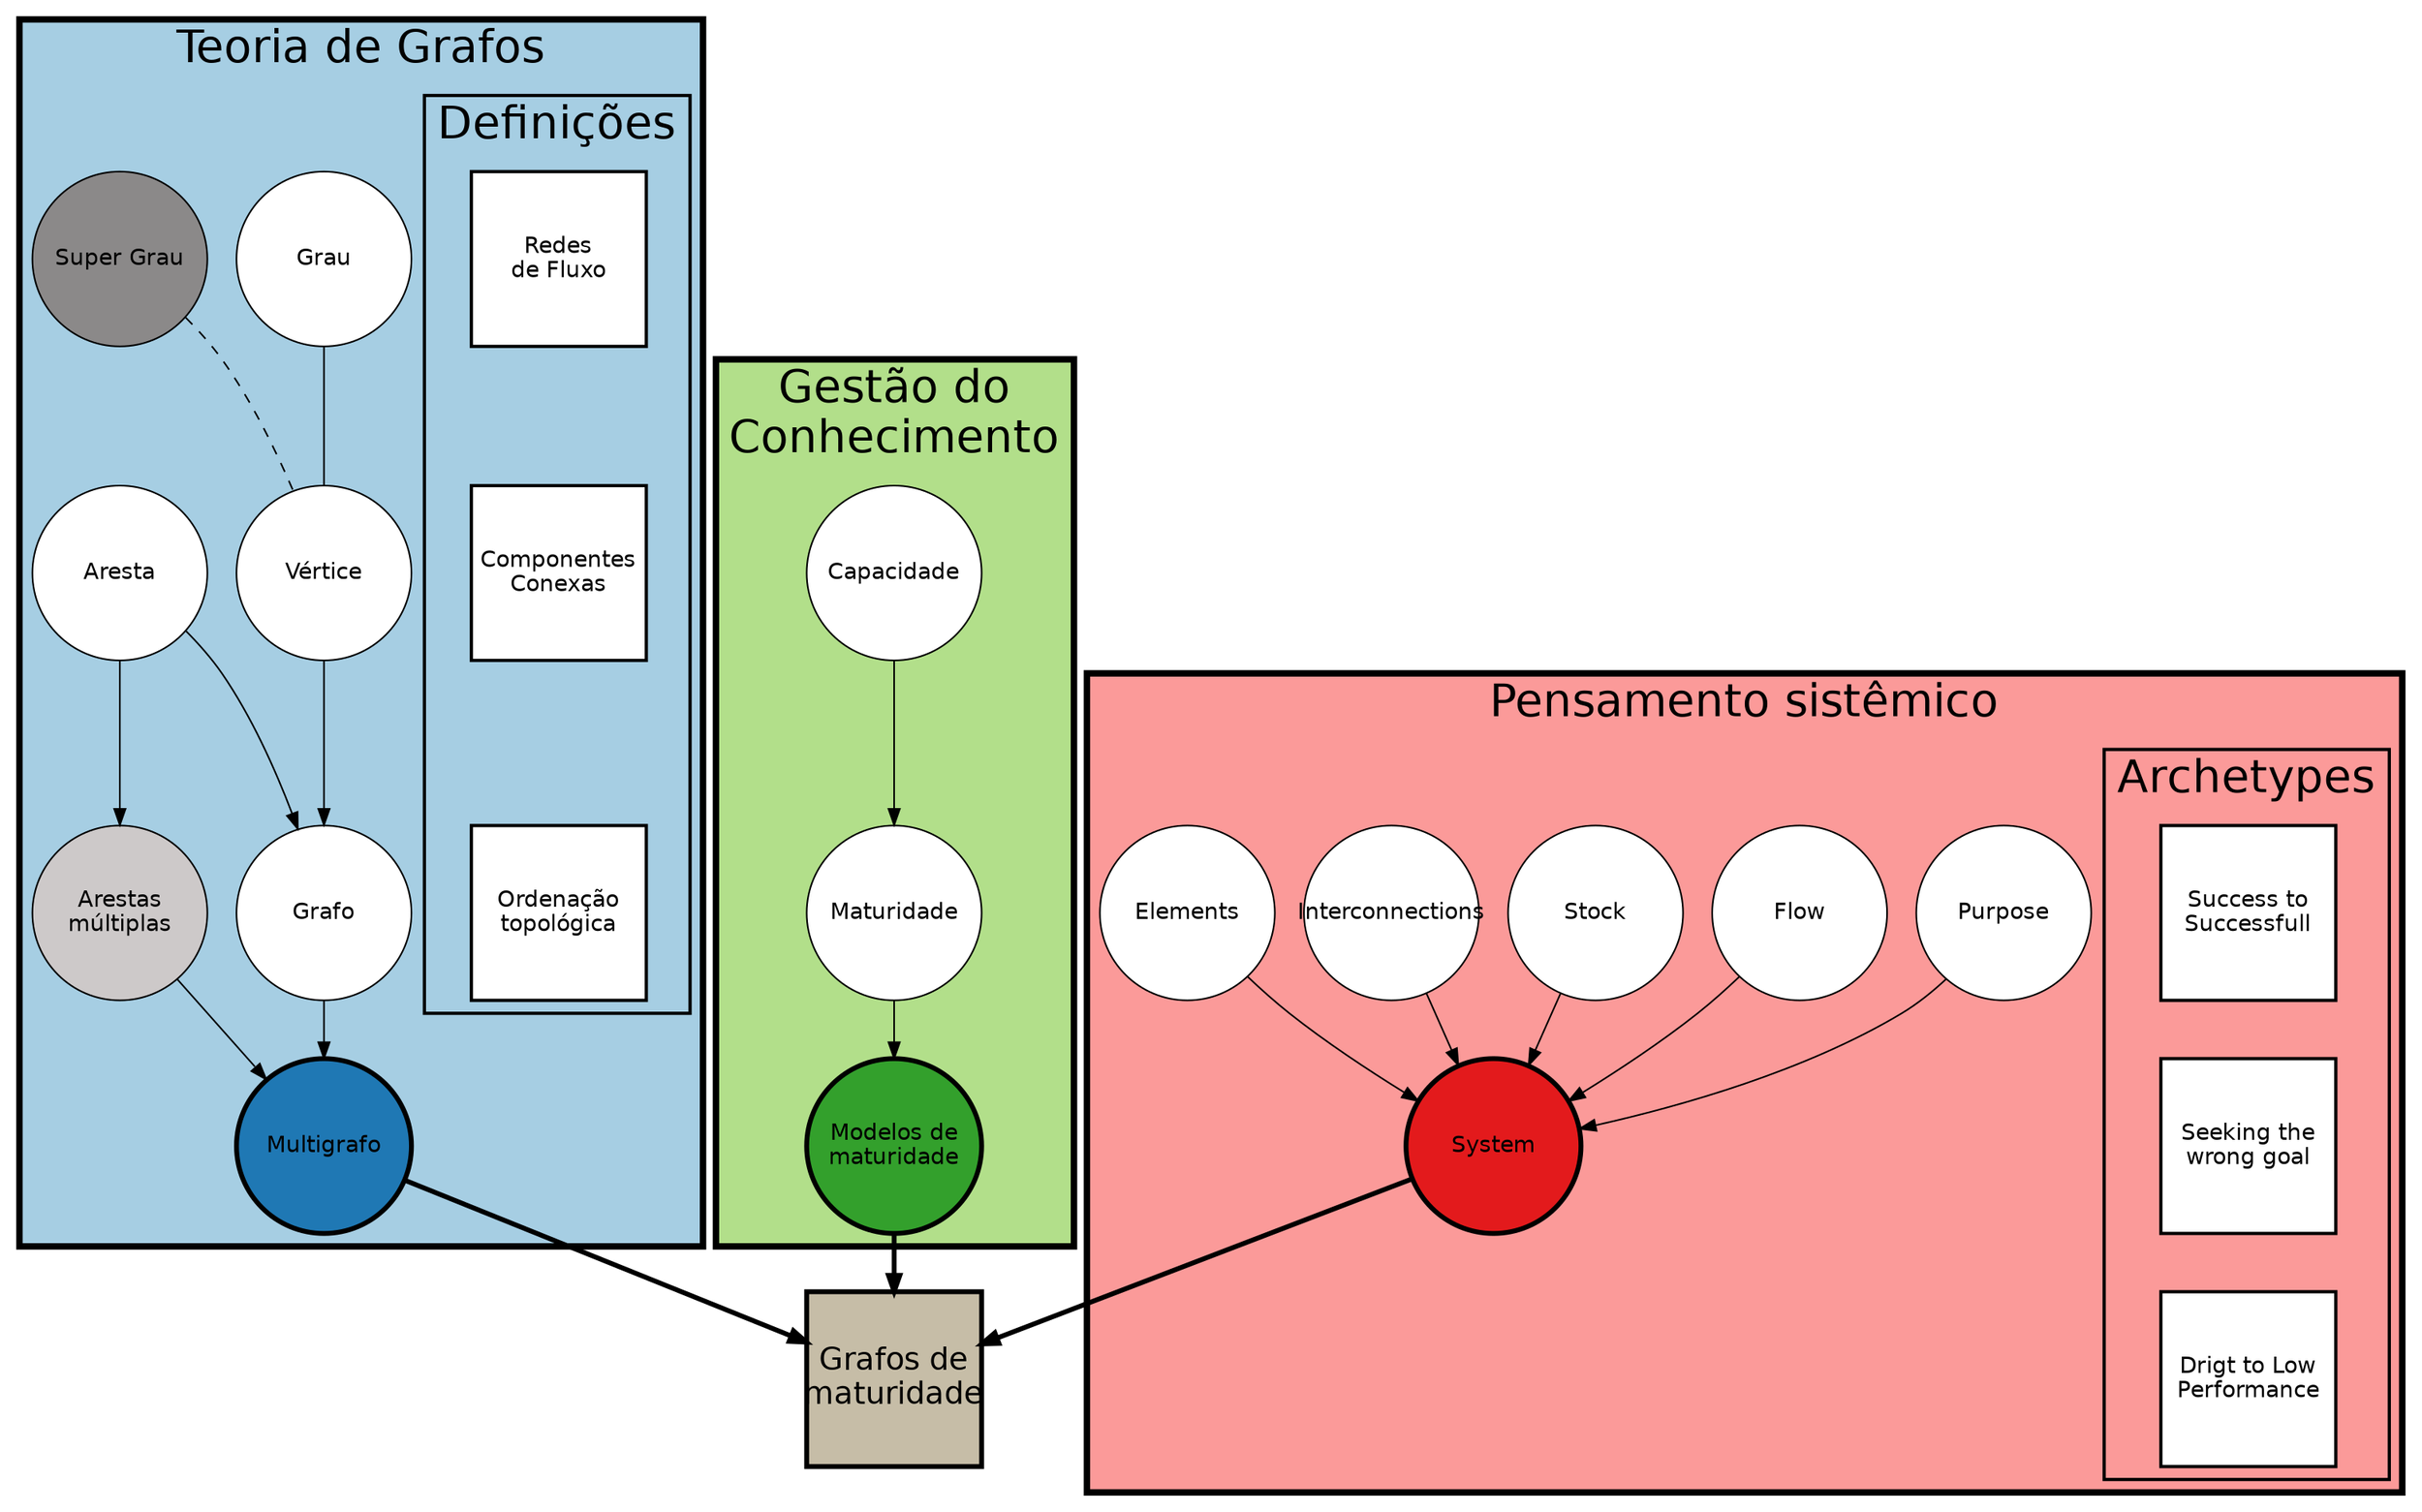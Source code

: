 digraph G {

  rankdir = TB;

  graph [fontname = "helvetica"];
  node [
    fontname = "helvetica", 
    shape = circle, 
    style = filled, 
    fillcolor = white, 
    height=1.5, 
    fixedsize=true
  ];
  edge [fontname = "helvetica"];

  subgraph cluster_teoria_grafos {
    style = filled;
    fillcolor = "#a6cee3";    
    label = "Teoria de Grafos";
    fontsize = 28.0;
    penwidth = 4;

    subgraph cluster_teoria_grafos_definicoes {
      penwidth = 2;
      label = "Definições"
      redesDeFluxo [label = "Redes\nde Fluxo", shape = box, width = 1.5, penwidth = 2];
      componentesConexas [label = "Componentes\nConexas", shape = box, width = 1.5, penwidth = 2];
      ordenacaoTopologica [label = "Ordenação\ntopológica", shape = box, width = 1.5, penwidth = 2];

      redesDeFluxo -> componentesConexas [style = invis];
      componentesConexas -> ordenacaoTopologica [style = invis];
    }
    
    grauVertice [label="Grau"];
    superGrauVertice [label = "Super Grau", fillcolor = snow4];
    vertice [label = "Vértice", style=filled, fillcolor = white];
    aresta [label = "Aresta", style=filled, fillcolor = white];
    grafo [label = "Grafo", style=filled, fillcolor = white];
    arestasMultiplas [label = "Arestas\nmúltiplas", fillcolor = snow3];
    multiGrafo [label = "Multigrafo", penwidth = 3, fillcolor = "#1f78b4"];

    grauVertice -> vertice [dir=none];
    superGrauVertice -> vertice [dir=none, style = dashed];
    vertice -> grafo;
    aresta -> grafo;
    aresta -> arestasMultiplas;
    arestasMultiplas -> multiGrafo;
    grafo -> multiGrafo;
  }

  subgraph cluster_pensamento_sistemico {
    style = filled;
    fillcolor = "#fb9a99";    
    label = "Pensamento sistêmico";
    fontsize = 28.0;
    penwidth = 4;
    
    purpose [label = "Purpose"];
    flow [label = "Flow"];
    stock [label = "Stock"];
    interconnections [label = "Interconnections"];    
    elements [label = "Elements"];
    system [label = "System", penwidth = 3,fillcolor = "#e31a1c"];
    
    elements -> system;
    interconnections -> system;
    flow -> system;
    stock -> system;
    purpose -> system;

    subgraph cluster_pensamento_sistema_archetypes {
      label = "Archetypes";
      penwidth = 2;
      successToSuccessfull [label = "Success to\nSuccessfull", shape = box, width = 1.5, penwidth = 2];
      seekingTheWrongGoal [label = "Seeking the\nwrong goal", shape = box, width = 1.5, penwidth = 2];
      driftToLowPerformance [label = "Drigt to Low\nPerformance", shape = box, width = 1.5, penwidth = 2];

      successToSuccessfull -> seekingTheWrongGoal [style = invis];
      seekingTheWrongGoal -> driftToLowPerformance [style = invis];
    }
  }

  subgraph cluster_gestao_conhecimento {
    style = filled;
    fillcolor = "#b2df8a";    
    label = "Gestão do\nConhecimento";
    fontsize = 28.0;
    penwidth = 4;

    capacidade [label = "Capacidade"];
    maturidade [label = "Maturidade"];
    modelosMaturidade [label = "Modelos de\nmaturidade", penwidth = 3, fillcolor = "#33a02c"];

    capacidade -> maturidade;
    maturidade -> modelosMaturidade;    
  }

  maturidadeGrafo [
    label = "Grafos de\nmaturidade", 
    fontsize = 19.0;
    penwidth = 3, 
    shape = box, 
    width = 1.5,
    fillcolor = "#c6bda7";
  ];    

  multiGrafo -> maturidadeGrafo [penwidth = 3];
  system -> maturidadeGrafo [penwidth = 3];
  modelosMaturidade -> maturidadeGrafo [penwidth = 3];
  
}